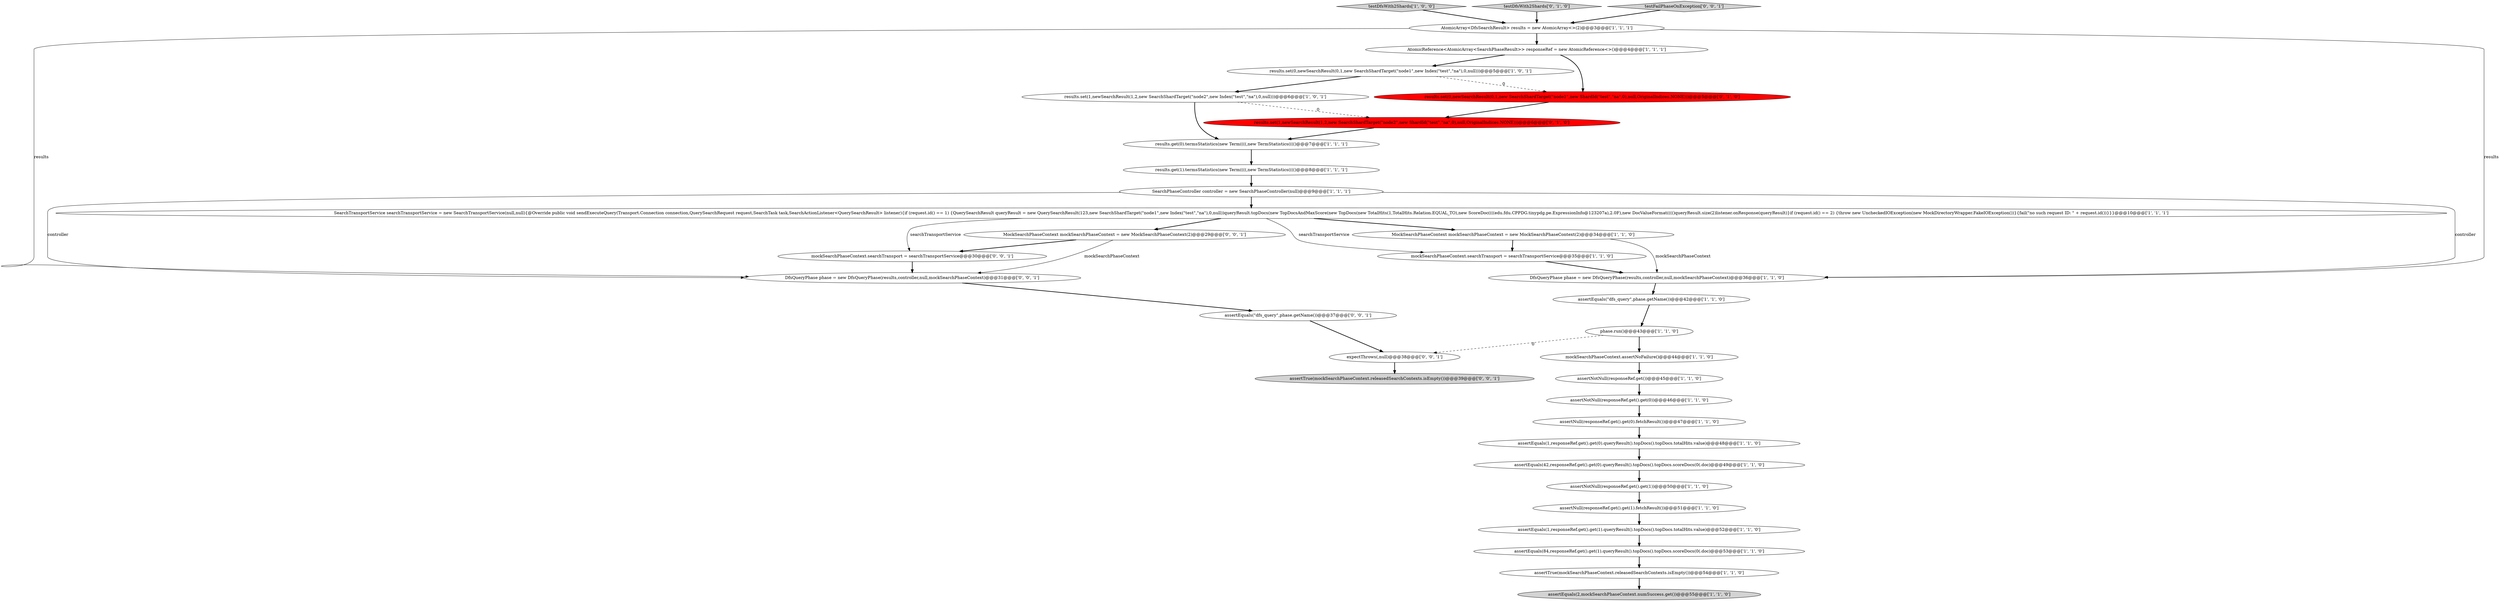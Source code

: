 digraph {
21 [style = filled, label = "assertNotNull(responseRef.get())@@@45@@@['1', '1', '0']", fillcolor = white, shape = ellipse image = "AAA0AAABBB1BBB"];
4 [style = filled, label = "assertEquals(84,responseRef.get().get(1).queryResult().topDocs().topDocs.scoreDocs(0(.doc)@@@53@@@['1', '1', '0']", fillcolor = white, shape = ellipse image = "AAA0AAABBB1BBB"];
33 [style = filled, label = "expectThrows(,null)@@@38@@@['0', '0', '1']", fillcolor = white, shape = ellipse image = "AAA0AAABBB3BBB"];
26 [style = filled, label = "results.set(0,newSearchResult(0,1,new SearchShardTarget(\"node1\",new ShardId(\"test\",\"na\",0),null,OriginalIndices.NONE)))@@@5@@@['0', '1', '0']", fillcolor = red, shape = ellipse image = "AAA1AAABBB2BBB"];
9 [style = filled, label = "assertNotNull(responseRef.get().get(0))@@@46@@@['1', '1', '0']", fillcolor = white, shape = ellipse image = "AAA0AAABBB1BBB"];
28 [style = filled, label = "results.set(1,newSearchResult(1,2,new SearchShardTarget(\"node2\",new ShardId(\"test\",\"na\",0),null,OriginalIndices.NONE)))@@@6@@@['0', '1', '0']", fillcolor = red, shape = ellipse image = "AAA1AAABBB2BBB"];
5 [style = filled, label = "assertEquals(1,responseRef.get().get(0).queryResult().topDocs().topDocs.totalHits.value)@@@48@@@['1', '1', '0']", fillcolor = white, shape = ellipse image = "AAA0AAABBB1BBB"];
3 [style = filled, label = "AtomicReference<AtomicArray<SearchPhaseResult>> responseRef = new AtomicReference<>()@@@4@@@['1', '1', '1']", fillcolor = white, shape = ellipse image = "AAA0AAABBB1BBB"];
1 [style = filled, label = "results.set(0,newSearchResult(0,1,new SearchShardTarget(\"node1\",new Index(\"test\",\"na\"),0,null)))@@@5@@@['1', '0', '1']", fillcolor = white, shape = ellipse image = "AAA0AAABBB1BBB"];
23 [style = filled, label = "AtomicArray<DfsSearchResult> results = new AtomicArray<>(2)@@@3@@@['1', '1', '1']", fillcolor = white, shape = ellipse image = "AAA0AAABBB1BBB"];
22 [style = filled, label = "testDfsWith2Shards['1', '0', '0']", fillcolor = lightgray, shape = diamond image = "AAA0AAABBB1BBB"];
11 [style = filled, label = "mockSearchPhaseContext.searchTransport = searchTransportService@@@35@@@['1', '1', '0']", fillcolor = white, shape = ellipse image = "AAA0AAABBB1BBB"];
29 [style = filled, label = "assertTrue(mockSearchPhaseContext.releasedSearchContexts.isEmpty())@@@39@@@['0', '0', '1']", fillcolor = lightgray, shape = ellipse image = "AAA0AAABBB3BBB"];
15 [style = filled, label = "mockSearchPhaseContext.assertNoFailure()@@@44@@@['1', '1', '0']", fillcolor = white, shape = ellipse image = "AAA0AAABBB1BBB"];
20 [style = filled, label = "SearchPhaseController controller = new SearchPhaseController(null)@@@9@@@['1', '1', '1']", fillcolor = white, shape = ellipse image = "AAA0AAABBB1BBB"];
30 [style = filled, label = "mockSearchPhaseContext.searchTransport = searchTransportService@@@30@@@['0', '0', '1']", fillcolor = white, shape = ellipse image = "AAA0AAABBB3BBB"];
32 [style = filled, label = "assertEquals(\"dfs_query\",phase.getName())@@@37@@@['0', '0', '1']", fillcolor = white, shape = ellipse image = "AAA0AAABBB3BBB"];
8 [style = filled, label = "results.get(0).termsStatistics(new Term((((,new TermStatistics(((()@@@7@@@['1', '1', '1']", fillcolor = white, shape = ellipse image = "AAA0AAABBB1BBB"];
24 [style = filled, label = "SearchTransportService searchTransportService = new SearchTransportService(null,null){@Override public void sendExecuteQuery(Transport.Connection connection,QuerySearchRequest request,SearchTask task,SearchActionListener<QuerySearchResult> listener){if (request.id() == 1) {QuerySearchResult queryResult = new QuerySearchResult(123,new SearchShardTarget(\"node1\",new Index(\"test\",\"na\"),0,null))queryResult.topDocs(new TopDocsAndMaxScore(new TopDocs(new TotalHits(1,TotalHits.Relation.EQUAL_TO),new ScoreDoc((((edu.fdu.CPPDG.tinypdg.pe.ExpressionInfo@123207a),2.0F),new DocValueFormat(((()queryResult.size(2)listener.onResponse(queryResult)}if (request.id() == 2) {throw new UncheckedIOException(new MockDirectoryWrapper.FakeIOException())}{fail(\"no such request ID: \" + request.id())}}}@@@10@@@['1', '1', '1']", fillcolor = white, shape = ellipse image = "AAA0AAABBB1BBB"];
6 [style = filled, label = "assertEquals(2,mockSearchPhaseContext.numSuccess.get())@@@55@@@['1', '1', '0']", fillcolor = lightgray, shape = ellipse image = "AAA0AAABBB1BBB"];
12 [style = filled, label = "MockSearchPhaseContext mockSearchPhaseContext = new MockSearchPhaseContext(2)@@@34@@@['1', '1', '0']", fillcolor = white, shape = ellipse image = "AAA0AAABBB1BBB"];
0 [style = filled, label = "assertEquals(\"dfs_query\",phase.getName())@@@42@@@['1', '1', '0']", fillcolor = white, shape = ellipse image = "AAA0AAABBB1BBB"];
27 [style = filled, label = "testDfsWith2Shards['0', '1', '0']", fillcolor = lightgray, shape = diamond image = "AAA0AAABBB2BBB"];
16 [style = filled, label = "assertNotNull(responseRef.get().get(1))@@@50@@@['1', '1', '0']", fillcolor = white, shape = ellipse image = "AAA0AAABBB1BBB"];
25 [style = filled, label = "DfsQueryPhase phase = new DfsQueryPhase(results,controller,null,mockSearchPhaseContext)@@@36@@@['1', '1', '0']", fillcolor = white, shape = ellipse image = "AAA0AAABBB1BBB"];
31 [style = filled, label = "testFailPhaseOnException['0', '0', '1']", fillcolor = lightgray, shape = diamond image = "AAA0AAABBB3BBB"];
34 [style = filled, label = "MockSearchPhaseContext mockSearchPhaseContext = new MockSearchPhaseContext(2)@@@29@@@['0', '0', '1']", fillcolor = white, shape = ellipse image = "AAA0AAABBB3BBB"];
7 [style = filled, label = "results.set(1,newSearchResult(1,2,new SearchShardTarget(\"node2\",new Index(\"test\",\"na\"),0,null)))@@@6@@@['1', '0', '1']", fillcolor = white, shape = ellipse image = "AAA0AAABBB1BBB"];
35 [style = filled, label = "DfsQueryPhase phase = new DfsQueryPhase(results,controller,null,mockSearchPhaseContext)@@@31@@@['0', '0', '1']", fillcolor = white, shape = ellipse image = "AAA0AAABBB3BBB"];
10 [style = filled, label = "phase.run()@@@43@@@['1', '1', '0']", fillcolor = white, shape = ellipse image = "AAA0AAABBB1BBB"];
13 [style = filled, label = "assertTrue(mockSearchPhaseContext.releasedSearchContexts.isEmpty())@@@54@@@['1', '1', '0']", fillcolor = white, shape = ellipse image = "AAA0AAABBB1BBB"];
14 [style = filled, label = "results.get(1).termsStatistics(new Term((((,new TermStatistics(((()@@@8@@@['1', '1', '1']", fillcolor = white, shape = ellipse image = "AAA0AAABBB1BBB"];
18 [style = filled, label = "assertNull(responseRef.get().get(0).fetchResult())@@@47@@@['1', '1', '0']", fillcolor = white, shape = ellipse image = "AAA0AAABBB1BBB"];
2 [style = filled, label = "assertNull(responseRef.get().get(1).fetchResult())@@@51@@@['1', '1', '0']", fillcolor = white, shape = ellipse image = "AAA0AAABBB1BBB"];
19 [style = filled, label = "assertEquals(1,responseRef.get().get(1).queryResult().topDocs().topDocs.totalHits.value)@@@52@@@['1', '1', '0']", fillcolor = white, shape = ellipse image = "AAA0AAABBB1BBB"];
17 [style = filled, label = "assertEquals(42,responseRef.get().get(0).queryResult().topDocs().topDocs.scoreDocs(0(.doc)@@@49@@@['1', '1', '0']", fillcolor = white, shape = ellipse image = "AAA0AAABBB1BBB"];
25->0 [style = bold, label=""];
24->12 [style = bold, label=""];
2->19 [style = bold, label=""];
31->23 [style = bold, label=""];
20->25 [style = solid, label="controller"];
10->15 [style = bold, label=""];
3->1 [style = bold, label=""];
1->26 [style = dashed, label="0"];
15->21 [style = bold, label=""];
4->13 [style = bold, label=""];
23->25 [style = solid, label="results"];
12->11 [style = bold, label=""];
3->26 [style = bold, label=""];
8->14 [style = bold, label=""];
24->34 [style = bold, label=""];
35->32 [style = bold, label=""];
10->33 [style = dashed, label="0"];
23->3 [style = bold, label=""];
16->2 [style = bold, label=""];
12->25 [style = solid, label="mockSearchPhaseContext"];
7->8 [style = bold, label=""];
5->17 [style = bold, label=""];
1->7 [style = bold, label=""];
22->23 [style = bold, label=""];
34->30 [style = bold, label=""];
32->33 [style = bold, label=""];
24->30 [style = solid, label="searchTransportService"];
33->29 [style = bold, label=""];
0->10 [style = bold, label=""];
21->9 [style = bold, label=""];
9->18 [style = bold, label=""];
30->35 [style = bold, label=""];
7->28 [style = dashed, label="0"];
20->35 [style = solid, label="controller"];
18->5 [style = bold, label=""];
28->8 [style = bold, label=""];
34->35 [style = solid, label="mockSearchPhaseContext"];
27->23 [style = bold, label=""];
19->4 [style = bold, label=""];
26->28 [style = bold, label=""];
13->6 [style = bold, label=""];
20->24 [style = bold, label=""];
23->35 [style = solid, label="results"];
17->16 [style = bold, label=""];
11->25 [style = bold, label=""];
14->20 [style = bold, label=""];
24->11 [style = solid, label="searchTransportService"];
}
